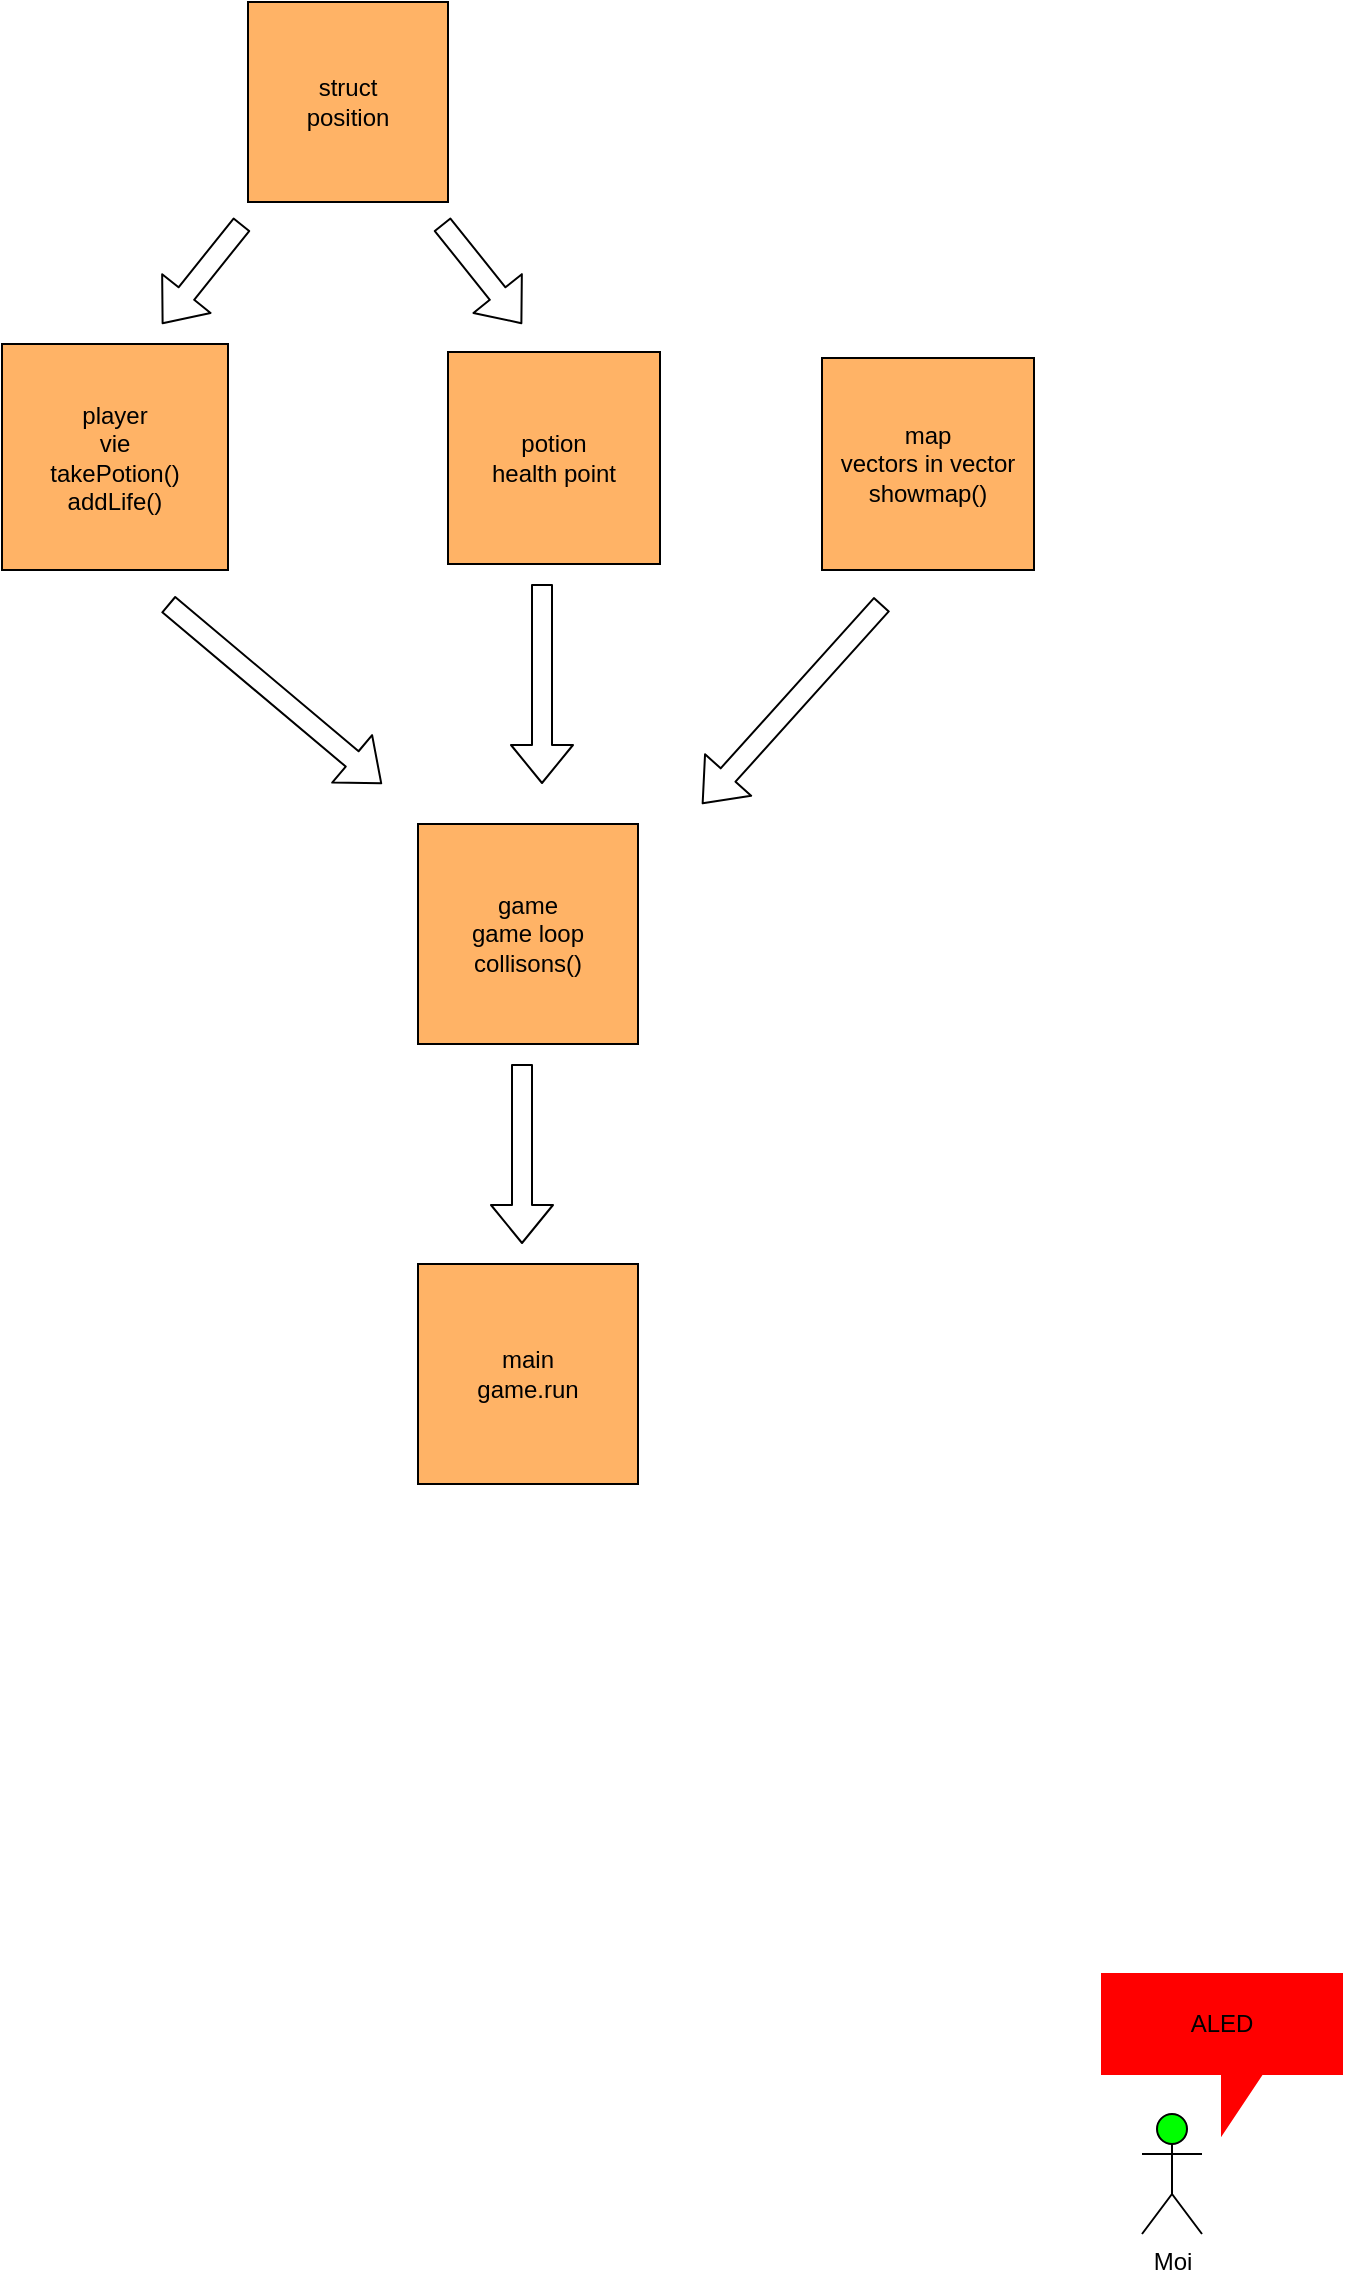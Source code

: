 <mxfile version="12.0.1" type="github" pages="1"><diagram id="4TQ-pvG1j8gV4smKgmex" name="Page-1"><mxGraphModel dx="1368" dy="781" grid="1" gridSize="10" guides="1" tooltips="1" connect="1" arrows="1" fold="1" page="1" pageScale="1" pageWidth="827" pageHeight="1169" math="0" shadow="0"><root><mxCell id="0"/><mxCell id="1" parent="0"/><mxCell id="Gmn18DviqtpADJWDWhaM-1" value="Moi" style="shape=umlActor;verticalLabelPosition=bottom;labelBackgroundColor=#ffffff;verticalAlign=top;html=1;outlineConnect=0;fillColor=#00FF00;" vertex="1" parent="1"><mxGeometry x="720" y="1075" width="30" height="60" as="geometry"/></mxCell><mxCell id="Gmn18DviqtpADJWDWhaM-2" value="&lt;span style=&quot;background-color: rgb(255 , 0 , 0)&quot;&gt;ALED&lt;/span&gt;" style="shape=callout;whiteSpace=wrap;html=1;perimeter=calloutPerimeter;fillColor=#FF0000;strokeColor=#FF0000;" vertex="1" parent="1"><mxGeometry x="700" y="1005" width="120" height="80" as="geometry"/></mxCell><mxCell id="Gmn18DviqtpADJWDWhaM-6" value="main&lt;br&gt;game.run" style="whiteSpace=wrap;html=1;aspect=fixed;strokeColor=#000000;fillColor=#FFB366;" vertex="1" parent="1"><mxGeometry x="358" y="650" width="110" height="110" as="geometry"/></mxCell><mxCell id="Gmn18DviqtpADJWDWhaM-8" value="player&lt;br&gt;vie&lt;br&gt;takePotion()&lt;br&gt;addLife()" style="whiteSpace=wrap;html=1;aspect=fixed;strokeColor=#000000;fillColor=#FFB366;" vertex="1" parent="1"><mxGeometry x="150" y="190" width="113" height="113" as="geometry"/></mxCell><mxCell id="Gmn18DviqtpADJWDWhaM-9" value="potion&lt;br&gt;health point" style="whiteSpace=wrap;html=1;aspect=fixed;strokeColor=#000000;fillColor=#FFB366;" vertex="1" parent="1"><mxGeometry x="373" y="194" width="106" height="106" as="geometry"/></mxCell><mxCell id="Gmn18DviqtpADJWDWhaM-10" value="map&lt;br&gt;vectors in vector&lt;br&gt;showmap()" style="whiteSpace=wrap;html=1;aspect=fixed;strokeColor=#000000;fillColor=#FFB366;" vertex="1" parent="1"><mxGeometry x="560" y="197" width="106" height="106" as="geometry"/></mxCell><mxCell id="Gmn18DviqtpADJWDWhaM-13" value="struct&lt;br&gt;position" style="whiteSpace=wrap;html=1;aspect=fixed;strokeColor=#000000;fillColor=#FFB366;" vertex="1" parent="1"><mxGeometry x="273" y="19" width="100" height="100" as="geometry"/></mxCell><mxCell id="Gmn18DviqtpADJWDWhaM-14" value="" style="shape=flexArrow;endArrow=classic;html=1;" edge="1" parent="1"><mxGeometry width="50" height="50" relative="1" as="geometry"><mxPoint x="270" y="130" as="sourcePoint"/><mxPoint x="230" y="180" as="targetPoint"/></mxGeometry></mxCell><mxCell id="Gmn18DviqtpADJWDWhaM-15" value="" style="shape=flexArrow;endArrow=classic;html=1;" edge="1" parent="1"><mxGeometry width="50" height="50" relative="1" as="geometry"><mxPoint x="370" y="130" as="sourcePoint"/><mxPoint x="410" y="180" as="targetPoint"/></mxGeometry></mxCell><mxCell id="Gmn18DviqtpADJWDWhaM-16" value="" style="shape=flexArrow;endArrow=classic;html=1;" edge="1" parent="1"><mxGeometry width="50" height="50" relative="1" as="geometry"><mxPoint x="233" y="320" as="sourcePoint"/><mxPoint x="340" y="410" as="targetPoint"/></mxGeometry></mxCell><mxCell id="Gmn18DviqtpADJWDWhaM-17" value="" style="shape=flexArrow;endArrow=classic;html=1;" edge="1" parent="1"><mxGeometry width="50" height="50" relative="1" as="geometry"><mxPoint x="420" y="310" as="sourcePoint"/><mxPoint x="420" y="410" as="targetPoint"/></mxGeometry></mxCell><mxCell id="Gmn18DviqtpADJWDWhaM-18" value="" style="shape=flexArrow;endArrow=classic;html=1;" edge="1" parent="1"><mxGeometry width="50" height="50" relative="1" as="geometry"><mxPoint x="410" y="550" as="sourcePoint"/><mxPoint x="410" y="640" as="targetPoint"/></mxGeometry></mxCell><mxCell id="Gmn18DviqtpADJWDWhaM-19" value="" style="shape=flexArrow;endArrow=classic;html=1;" edge="1" parent="1"><mxGeometry width="50" height="50" relative="1" as="geometry"><mxPoint x="590" y="320" as="sourcePoint"/><mxPoint x="500" y="420" as="targetPoint"/></mxGeometry></mxCell><mxCell id="Gmn18DviqtpADJWDWhaM-21" value="game&lt;br&gt;game loop&lt;br&gt;collisons()&lt;br&gt;" style="whiteSpace=wrap;html=1;aspect=fixed;strokeColor=#000000;fillColor=#FFB366;" vertex="1" parent="1"><mxGeometry x="358" y="430" width="110" height="110" as="geometry"/></mxCell></root></mxGraphModel></diagram></mxfile>